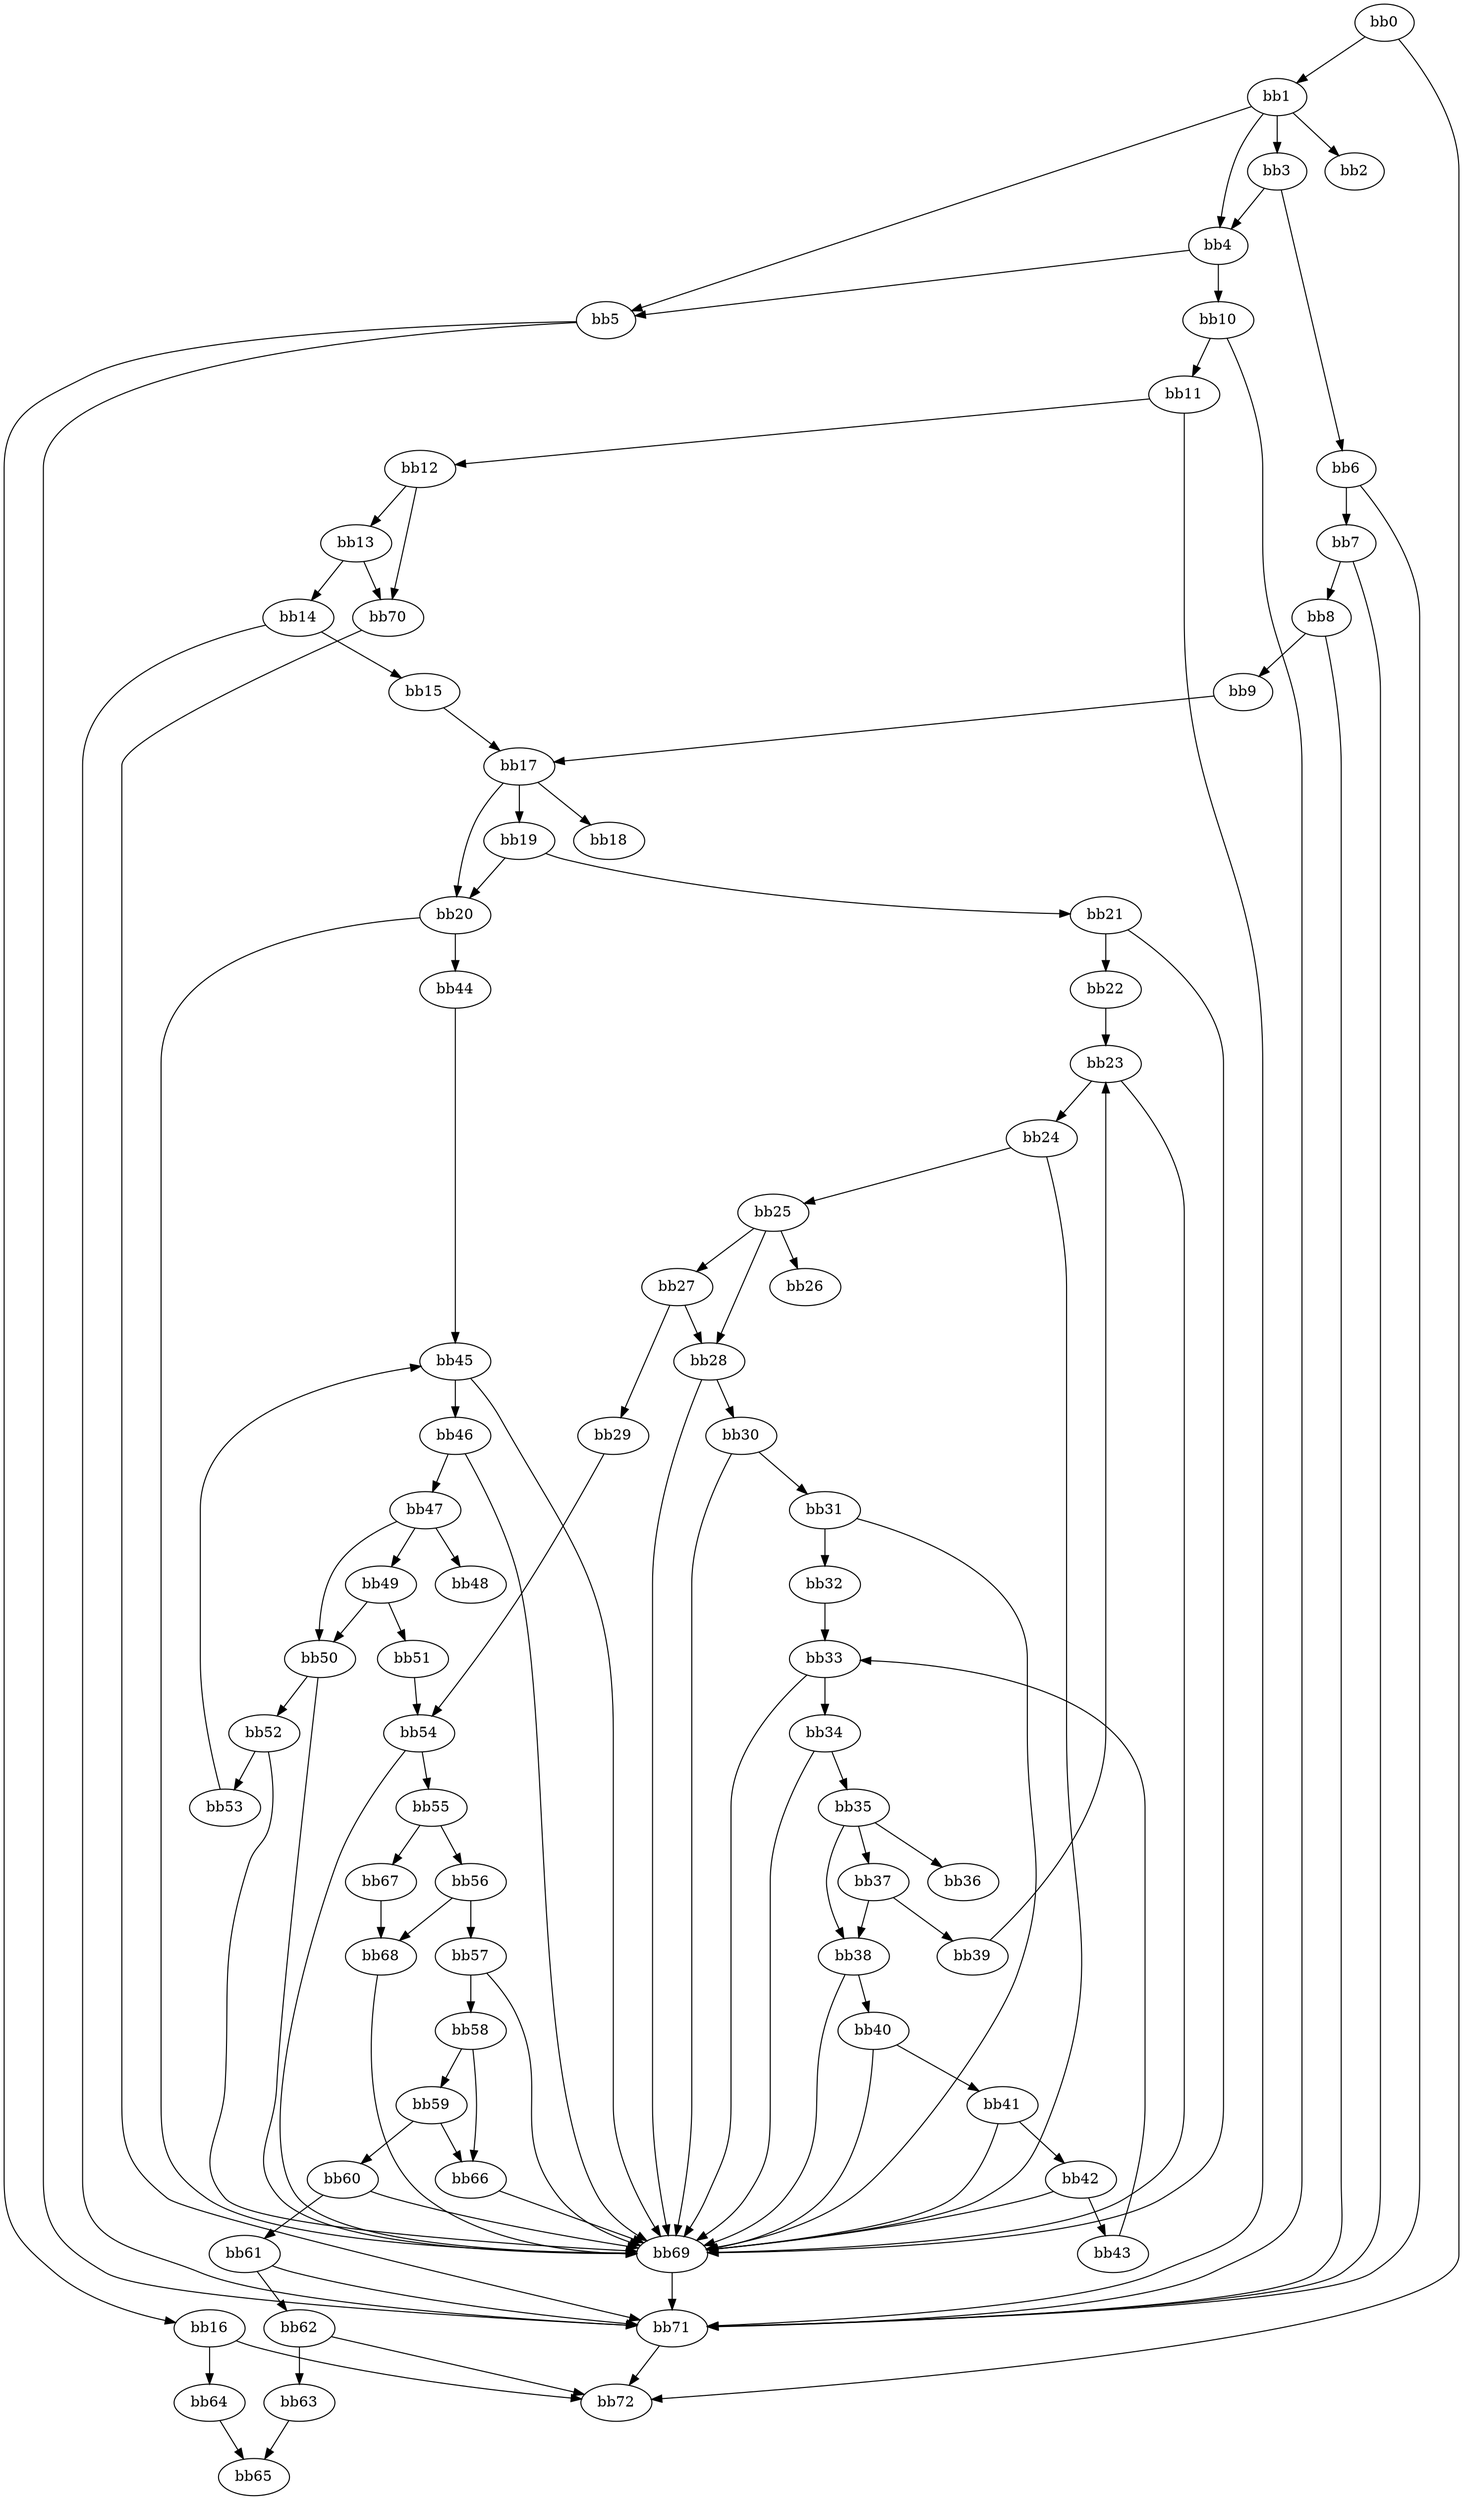 digraph {
    0 [ label = "bb0\l" ]
    1 [ label = "bb1\l" ]
    2 [ label = "bb2\l" ]
    3 [ label = "bb3\l" ]
    4 [ label = "bb4\l" ]
    5 [ label = "bb5\l" ]
    6 [ label = "bb6\l" ]
    7 [ label = "bb7\l" ]
    8 [ label = "bb8\l" ]
    9 [ label = "bb9\l" ]
    10 [ label = "bb10\l" ]
    11 [ label = "bb11\l" ]
    12 [ label = "bb12\l" ]
    13 [ label = "bb13\l" ]
    14 [ label = "bb14\l" ]
    15 [ label = "bb15\l" ]
    16 [ label = "bb16\l" ]
    17 [ label = "bb17\l" ]
    18 [ label = "bb18\l" ]
    19 [ label = "bb19\l" ]
    20 [ label = "bb20\l" ]
    21 [ label = "bb21\l" ]
    22 [ label = "bb22\l" ]
    23 [ label = "bb23\l" ]
    24 [ label = "bb24\l" ]
    25 [ label = "bb25\l" ]
    26 [ label = "bb26\l" ]
    27 [ label = "bb27\l" ]
    28 [ label = "bb28\l" ]
    29 [ label = "bb29\l" ]
    30 [ label = "bb30\l" ]
    31 [ label = "bb31\l" ]
    32 [ label = "bb32\l" ]
    33 [ label = "bb33\l" ]
    34 [ label = "bb34\l" ]
    35 [ label = "bb35\l" ]
    36 [ label = "bb36\l" ]
    37 [ label = "bb37\l" ]
    38 [ label = "bb38\l" ]
    39 [ label = "bb39\l" ]
    40 [ label = "bb40\l" ]
    41 [ label = "bb41\l" ]
    42 [ label = "bb42\l" ]
    43 [ label = "bb43\l" ]
    44 [ label = "bb44\l" ]
    45 [ label = "bb45\l" ]
    46 [ label = "bb46\l" ]
    47 [ label = "bb47\l" ]
    48 [ label = "bb48\l" ]
    49 [ label = "bb49\l" ]
    50 [ label = "bb50\l" ]
    51 [ label = "bb51\l" ]
    52 [ label = "bb52\l" ]
    53 [ label = "bb53\l" ]
    54 [ label = "bb54\l" ]
    55 [ label = "bb55\l" ]
    56 [ label = "bb56\l" ]
    57 [ label = "bb57\l" ]
    58 [ label = "bb58\l" ]
    59 [ label = "bb59\l" ]
    60 [ label = "bb60\l" ]
    61 [ label = "bb61\l" ]
    62 [ label = "bb62\l" ]
    63 [ label = "bb63\l" ]
    64 [ label = "bb64\l" ]
    65 [ label = "bb65\l" ]
    66 [ label = "bb66\l" ]
    67 [ label = "bb67\l" ]
    68 [ label = "bb68\l" ]
    69 [ label = "bb69\l" ]
    70 [ label = "bb70\l" ]
    71 [ label = "bb71\l" ]
    72 [ label = "bb72\l" ]
    0 -> 1 [ ]
    0 -> 72 [ ]
    1 -> 2 [ ]
    1 -> 3 [ ]
    1 -> 4 [ ]
    1 -> 5 [ ]
    3 -> 4 [ ]
    3 -> 6 [ ]
    4 -> 5 [ ]
    4 -> 10 [ ]
    5 -> 16 [ ]
    5 -> 71 [ ]
    6 -> 7 [ ]
    6 -> 71 [ ]
    7 -> 8 [ ]
    7 -> 71 [ ]
    8 -> 9 [ ]
    8 -> 71 [ ]
    9 -> 17 [ ]
    10 -> 11 [ ]
    10 -> 71 [ ]
    11 -> 12 [ ]
    11 -> 71 [ ]
    12 -> 13 [ ]
    12 -> 70 [ ]
    13 -> 14 [ ]
    13 -> 70 [ ]
    14 -> 15 [ ]
    14 -> 71 [ ]
    15 -> 17 [ ]
    16 -> 64 [ ]
    16 -> 72 [ ]
    17 -> 18 [ ]
    17 -> 19 [ ]
    17 -> 20 [ ]
    19 -> 20 [ ]
    19 -> 21 [ ]
    20 -> 44 [ ]
    20 -> 69 [ ]
    21 -> 22 [ ]
    21 -> 69 [ ]
    22 -> 23 [ ]
    23 -> 24 [ ]
    23 -> 69 [ ]
    24 -> 25 [ ]
    24 -> 69 [ ]
    25 -> 26 [ ]
    25 -> 27 [ ]
    25 -> 28 [ ]
    27 -> 28 [ ]
    27 -> 29 [ ]
    28 -> 30 [ ]
    28 -> 69 [ ]
    29 -> 54 [ ]
    30 -> 31 [ ]
    30 -> 69 [ ]
    31 -> 32 [ ]
    31 -> 69 [ ]
    32 -> 33 [ ]
    33 -> 34 [ ]
    33 -> 69 [ ]
    34 -> 35 [ ]
    34 -> 69 [ ]
    35 -> 36 [ ]
    35 -> 37 [ ]
    35 -> 38 [ ]
    37 -> 38 [ ]
    37 -> 39 [ ]
    38 -> 40 [ ]
    38 -> 69 [ ]
    39 -> 23 [ ]
    40 -> 41 [ ]
    40 -> 69 [ ]
    41 -> 42 [ ]
    41 -> 69 [ ]
    42 -> 43 [ ]
    42 -> 69 [ ]
    43 -> 33 [ ]
    44 -> 45 [ ]
    45 -> 46 [ ]
    45 -> 69 [ ]
    46 -> 47 [ ]
    46 -> 69 [ ]
    47 -> 48 [ ]
    47 -> 49 [ ]
    47 -> 50 [ ]
    49 -> 50 [ ]
    49 -> 51 [ ]
    50 -> 52 [ ]
    50 -> 69 [ ]
    51 -> 54 [ ]
    52 -> 53 [ ]
    52 -> 69 [ ]
    53 -> 45 [ ]
    54 -> 55 [ ]
    54 -> 69 [ ]
    55 -> 56 [ ]
    55 -> 67 [ ]
    56 -> 57 [ ]
    56 -> 68 [ ]
    57 -> 58 [ ]
    57 -> 69 [ ]
    58 -> 59 [ ]
    58 -> 66 [ ]
    59 -> 60 [ ]
    59 -> 66 [ ]
    60 -> 61 [ ]
    60 -> 69 [ ]
    61 -> 62 [ ]
    61 -> 71 [ ]
    62 -> 63 [ ]
    62 -> 72 [ ]
    63 -> 65 [ ]
    64 -> 65 [ ]
    66 -> 69 [ ]
    67 -> 68 [ ]
    68 -> 69 [ ]
    69 -> 71 [ ]
    70 -> 71 [ ]
    71 -> 72 [ ]
}

